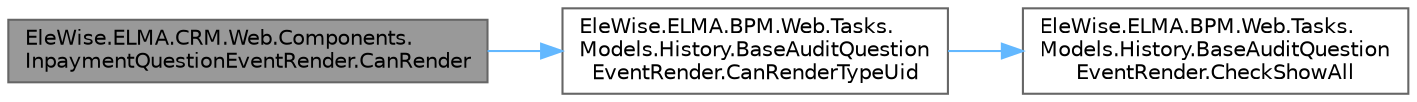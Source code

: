 digraph "EleWise.ELMA.CRM.Web.Components.InpaymentQuestionEventRender.CanRender"
{
 // LATEX_PDF_SIZE
  bgcolor="transparent";
  edge [fontname=Helvetica,fontsize=10,labelfontname=Helvetica,labelfontsize=10];
  node [fontname=Helvetica,fontsize=10,shape=box,height=0.2,width=0.4];
  rankdir="LR";
  Node1 [id="Node000001",label="EleWise.ELMA.CRM.Web.Components.\lInpaymentQuestionEventRender.CanRender",height=0.2,width=0.4,color="gray40", fillcolor="grey60", style="filled", fontcolor="black",tooltip="Может ли класс обработать данное событие"];
  Node1 -> Node2 [id="edge1_Node000001_Node000002",color="steelblue1",style="solid",tooltip=" "];
  Node2 [id="Node000002",label="EleWise.ELMA.BPM.Web.Tasks.\lModels.History.BaseAuditQuestion\lEventRender.CanRenderTypeUid",height=0.2,width=0.4,color="grey40", fillcolor="white", style="filled",URL="$class_ele_wise_1_1_e_l_m_a_1_1_b_p_m_1_1_web_1_1_tasks_1_1_models_1_1_history_1_1_base_audit_question_event_render.html#a8c3e743bae4d19545c334b2e2ed9842d",tooltip="Проверить typeUid типа на соответствие"];
  Node2 -> Node3 [id="edge2_Node000002_Node000003",color="steelblue1",style="solid",tooltip=" "];
  Node3 [id="Node000003",label="EleWise.ELMA.BPM.Web.Tasks.\lModels.History.BaseAuditQuestion\lEventRender.CheckShowAll",height=0.2,width=0.4,color="grey40", fillcolor="white", style="filled",URL="$class_ele_wise_1_1_e_l_m_a_1_1_b_p_m_1_1_web_1_1_tasks_1_1_models_1_1_history_1_1_base_audit_question_event_render.html#ae8c66bbe24e2c36172676e2d6c435c28",tooltip="Проверить флаг \"Показывать всем\"."];
}

